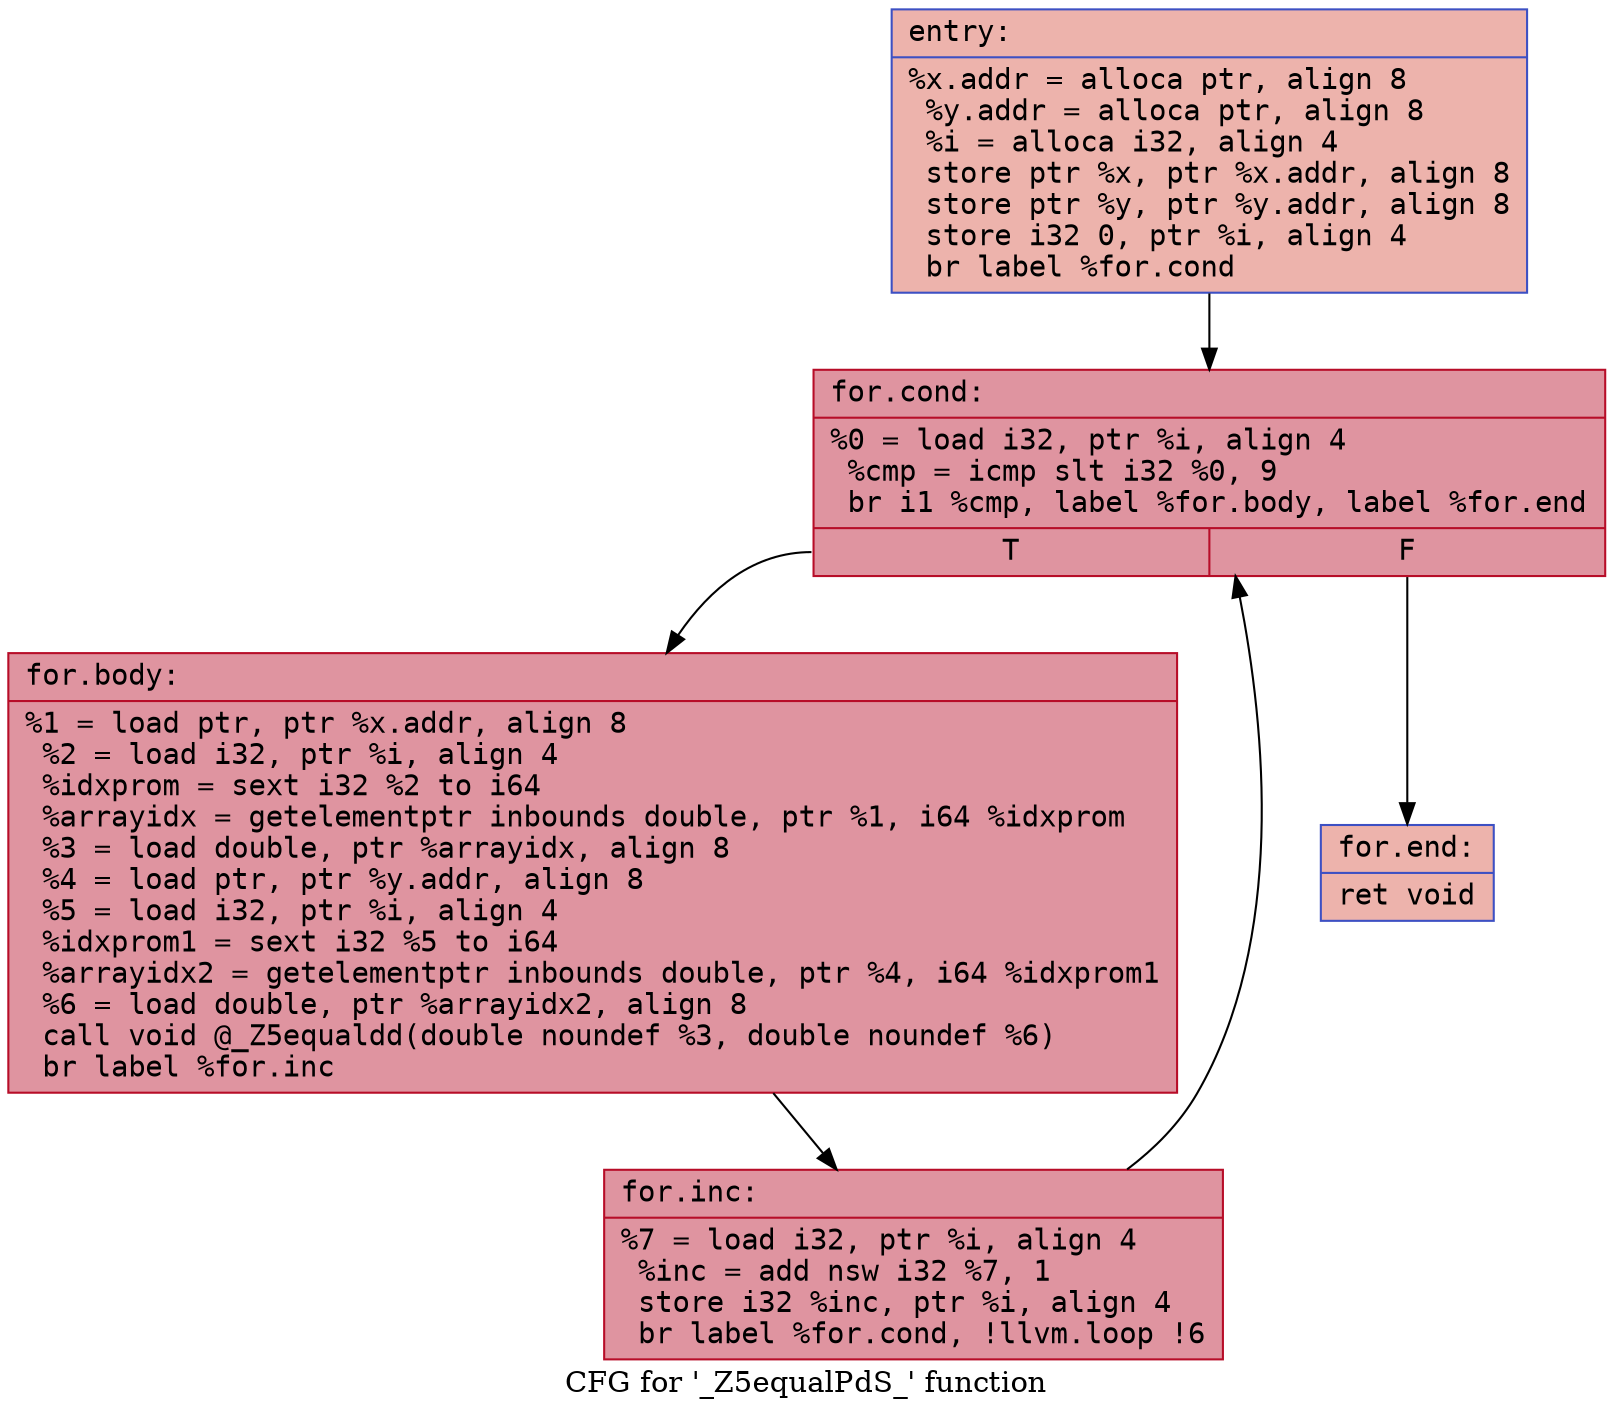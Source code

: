 digraph "CFG for '_Z5equalPdS_' function" {
	label="CFG for '_Z5equalPdS_' function";

	Node0x5606a9be7090 [shape=record,color="#3d50c3ff", style=filled, fillcolor="#d6524470" fontname="Courier",label="{entry:\l|  %x.addr = alloca ptr, align 8\l  %y.addr = alloca ptr, align 8\l  %i = alloca i32, align 4\l  store ptr %x, ptr %x.addr, align 8\l  store ptr %y, ptr %y.addr, align 8\l  store i32 0, ptr %i, align 4\l  br label %for.cond\l}"];
	Node0x5606a9be7090 -> Node0x5606a9be7480[tooltip="entry -> for.cond\nProbability 100.00%" ];
	Node0x5606a9be7480 [shape=record,color="#b70d28ff", style=filled, fillcolor="#b70d2870" fontname="Courier",label="{for.cond:\l|  %0 = load i32, ptr %i, align 4\l  %cmp = icmp slt i32 %0, 9\l  br i1 %cmp, label %for.body, label %for.end\l|{<s0>T|<s1>F}}"];
	Node0x5606a9be7480:s0 -> Node0x5606a9be76a0[tooltip="for.cond -> for.body\nProbability 96.88%" ];
	Node0x5606a9be7480:s1 -> Node0x5606a9be7720[tooltip="for.cond -> for.end\nProbability 3.12%" ];
	Node0x5606a9be76a0 [shape=record,color="#b70d28ff", style=filled, fillcolor="#b70d2870" fontname="Courier",label="{for.body:\l|  %1 = load ptr, ptr %x.addr, align 8\l  %2 = load i32, ptr %i, align 4\l  %idxprom = sext i32 %2 to i64\l  %arrayidx = getelementptr inbounds double, ptr %1, i64 %idxprom\l  %3 = load double, ptr %arrayidx, align 8\l  %4 = load ptr, ptr %y.addr, align 8\l  %5 = load i32, ptr %i, align 4\l  %idxprom1 = sext i32 %5 to i64\l  %arrayidx2 = getelementptr inbounds double, ptr %4, i64 %idxprom1\l  %6 = load double, ptr %arrayidx2, align 8\l  call void @_Z5equaldd(double noundef %3, double noundef %6)\l  br label %for.inc\l}"];
	Node0x5606a9be76a0 -> Node0x5606a9be8100[tooltip="for.body -> for.inc\nProbability 100.00%" ];
	Node0x5606a9be8100 [shape=record,color="#b70d28ff", style=filled, fillcolor="#b70d2870" fontname="Courier",label="{for.inc:\l|  %7 = load i32, ptr %i, align 4\l  %inc = add nsw i32 %7, 1\l  store i32 %inc, ptr %i, align 4\l  br label %for.cond, !llvm.loop !6\l}"];
	Node0x5606a9be8100 -> Node0x5606a9be7480[tooltip="for.inc -> for.cond\nProbability 100.00%" ];
	Node0x5606a9be7720 [shape=record,color="#3d50c3ff", style=filled, fillcolor="#d6524470" fontname="Courier",label="{for.end:\l|  ret void\l}"];
}
